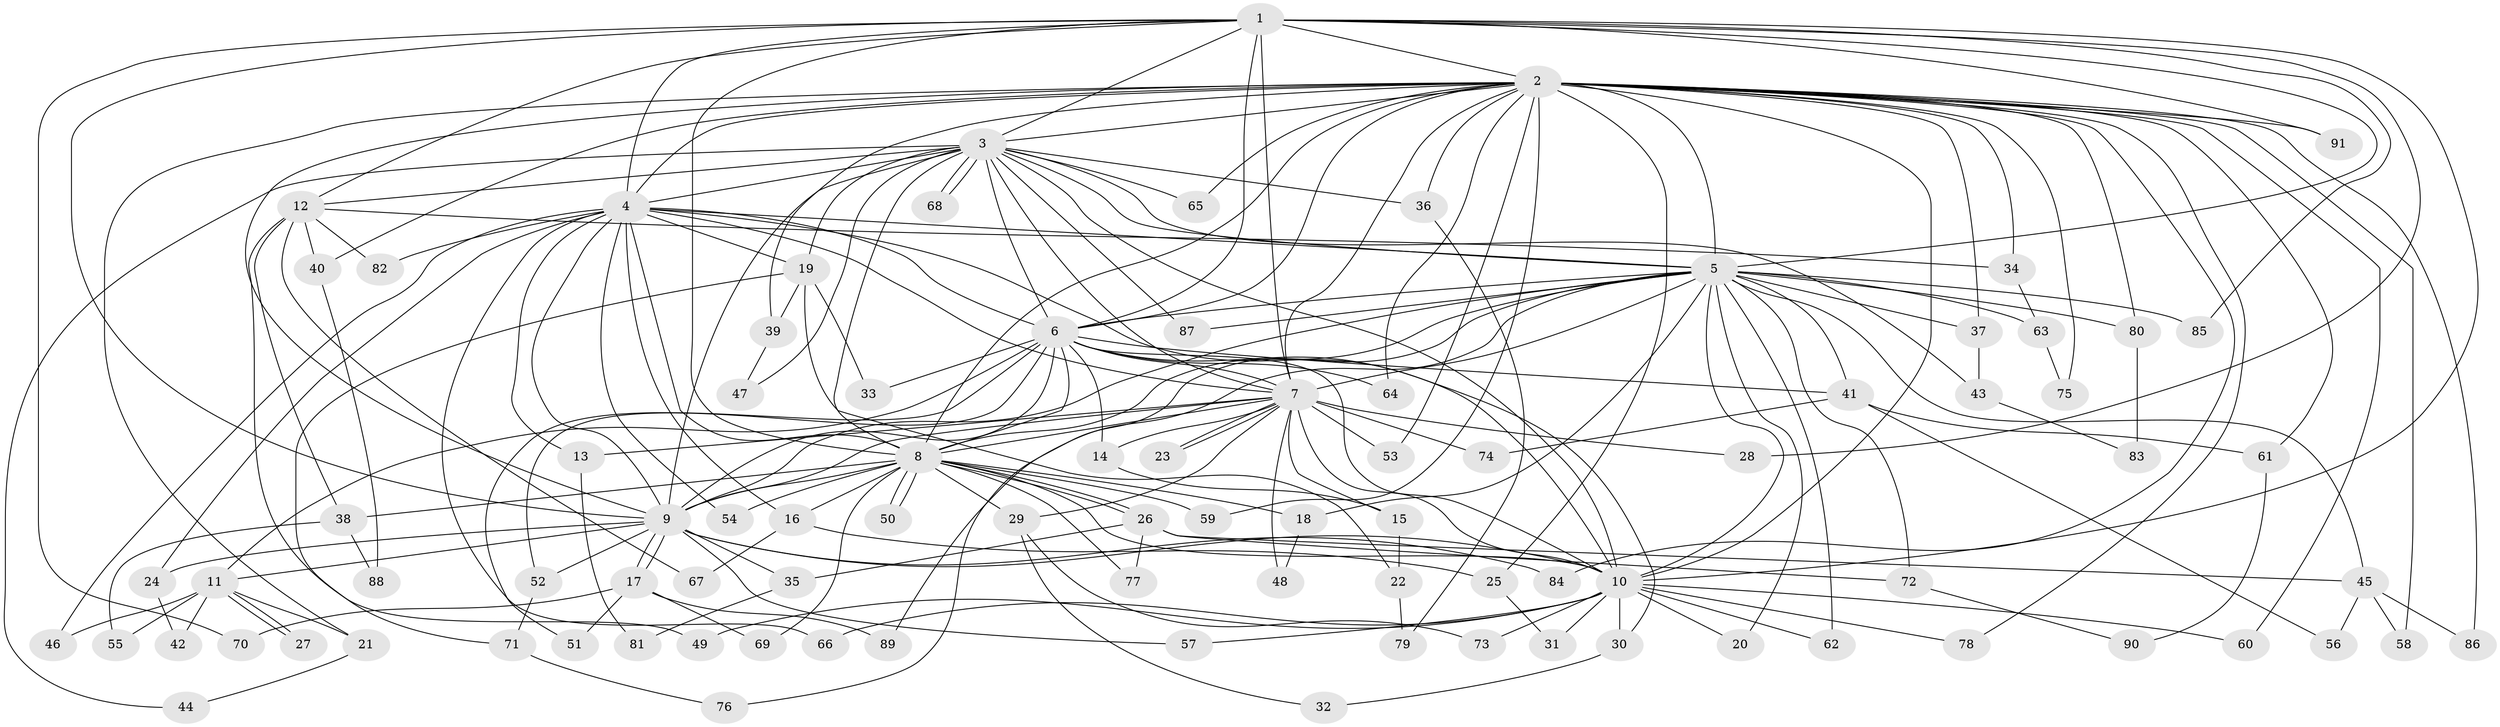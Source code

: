 // coarse degree distribution, {12: 0.014492753623188406, 26: 0.014492753623188406, 18: 0.014492753623188406, 16: 0.043478260869565216, 30: 0.014492753623188406, 17: 0.028985507246376812, 6: 0.043478260869565216, 8: 0.014492753623188406, 2: 0.4782608695652174, 4: 0.043478260869565216, 3: 0.2318840579710145, 5: 0.043478260869565216, 1: 0.014492753623188406}
// Generated by graph-tools (version 1.1) at 2025/41/03/06/25 10:41:44]
// undirected, 91 vertices, 207 edges
graph export_dot {
graph [start="1"]
  node [color=gray90,style=filled];
  1;
  2;
  3;
  4;
  5;
  6;
  7;
  8;
  9;
  10;
  11;
  12;
  13;
  14;
  15;
  16;
  17;
  18;
  19;
  20;
  21;
  22;
  23;
  24;
  25;
  26;
  27;
  28;
  29;
  30;
  31;
  32;
  33;
  34;
  35;
  36;
  37;
  38;
  39;
  40;
  41;
  42;
  43;
  44;
  45;
  46;
  47;
  48;
  49;
  50;
  51;
  52;
  53;
  54;
  55;
  56;
  57;
  58;
  59;
  60;
  61;
  62;
  63;
  64;
  65;
  66;
  67;
  68;
  69;
  70;
  71;
  72;
  73;
  74;
  75;
  76;
  77;
  78;
  79;
  80;
  81;
  82;
  83;
  84;
  85;
  86;
  87;
  88;
  89;
  90;
  91;
  1 -- 2;
  1 -- 3;
  1 -- 4;
  1 -- 5;
  1 -- 6;
  1 -- 7;
  1 -- 8;
  1 -- 9;
  1 -- 10;
  1 -- 12;
  1 -- 28;
  1 -- 70;
  1 -- 85;
  1 -- 91;
  2 -- 3;
  2 -- 4;
  2 -- 5;
  2 -- 6;
  2 -- 7;
  2 -- 8;
  2 -- 9;
  2 -- 10;
  2 -- 21;
  2 -- 25;
  2 -- 34;
  2 -- 36;
  2 -- 37;
  2 -- 39;
  2 -- 40;
  2 -- 53;
  2 -- 58;
  2 -- 59;
  2 -- 60;
  2 -- 61;
  2 -- 64;
  2 -- 65;
  2 -- 75;
  2 -- 78;
  2 -- 80;
  2 -- 84;
  2 -- 86;
  2 -- 91;
  3 -- 4;
  3 -- 5;
  3 -- 6;
  3 -- 7;
  3 -- 8;
  3 -- 9;
  3 -- 10;
  3 -- 12;
  3 -- 19;
  3 -- 36;
  3 -- 43;
  3 -- 44;
  3 -- 47;
  3 -- 65;
  3 -- 68;
  3 -- 68;
  3 -- 87;
  4 -- 5;
  4 -- 6;
  4 -- 7;
  4 -- 8;
  4 -- 9;
  4 -- 10;
  4 -- 13;
  4 -- 16;
  4 -- 19;
  4 -- 24;
  4 -- 46;
  4 -- 54;
  4 -- 66;
  4 -- 82;
  5 -- 6;
  5 -- 7;
  5 -- 8;
  5 -- 9;
  5 -- 10;
  5 -- 18;
  5 -- 20;
  5 -- 37;
  5 -- 41;
  5 -- 45;
  5 -- 62;
  5 -- 63;
  5 -- 72;
  5 -- 76;
  5 -- 80;
  5 -- 85;
  5 -- 87;
  5 -- 89;
  6 -- 7;
  6 -- 8;
  6 -- 9;
  6 -- 10;
  6 -- 11;
  6 -- 14;
  6 -- 30;
  6 -- 33;
  6 -- 41;
  6 -- 51;
  6 -- 52;
  6 -- 64;
  7 -- 8;
  7 -- 9;
  7 -- 10;
  7 -- 13;
  7 -- 14;
  7 -- 15;
  7 -- 23;
  7 -- 23;
  7 -- 28;
  7 -- 29;
  7 -- 48;
  7 -- 53;
  7 -- 74;
  8 -- 9;
  8 -- 10;
  8 -- 16;
  8 -- 18;
  8 -- 26;
  8 -- 26;
  8 -- 29;
  8 -- 38;
  8 -- 50;
  8 -- 50;
  8 -- 54;
  8 -- 59;
  8 -- 69;
  8 -- 77;
  9 -- 10;
  9 -- 11;
  9 -- 17;
  9 -- 17;
  9 -- 24;
  9 -- 35;
  9 -- 52;
  9 -- 57;
  9 -- 84;
  10 -- 20;
  10 -- 30;
  10 -- 31;
  10 -- 49;
  10 -- 57;
  10 -- 60;
  10 -- 62;
  10 -- 66;
  10 -- 73;
  10 -- 78;
  11 -- 21;
  11 -- 27;
  11 -- 27;
  11 -- 42;
  11 -- 46;
  11 -- 55;
  12 -- 34;
  12 -- 38;
  12 -- 40;
  12 -- 49;
  12 -- 67;
  12 -- 82;
  13 -- 81;
  14 -- 15;
  15 -- 22;
  16 -- 25;
  16 -- 67;
  17 -- 51;
  17 -- 69;
  17 -- 70;
  17 -- 89;
  18 -- 48;
  19 -- 22;
  19 -- 33;
  19 -- 39;
  19 -- 71;
  21 -- 44;
  22 -- 79;
  24 -- 42;
  25 -- 31;
  26 -- 35;
  26 -- 45;
  26 -- 72;
  26 -- 77;
  29 -- 32;
  29 -- 73;
  30 -- 32;
  34 -- 63;
  35 -- 81;
  36 -- 79;
  37 -- 43;
  38 -- 55;
  38 -- 88;
  39 -- 47;
  40 -- 88;
  41 -- 56;
  41 -- 61;
  41 -- 74;
  43 -- 83;
  45 -- 56;
  45 -- 58;
  45 -- 86;
  52 -- 71;
  61 -- 90;
  63 -- 75;
  71 -- 76;
  72 -- 90;
  80 -- 83;
}
